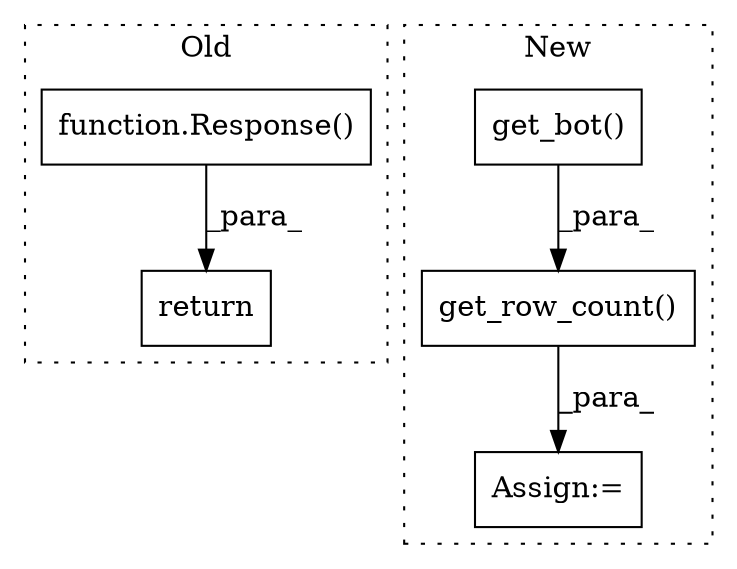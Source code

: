 digraph G {
subgraph cluster0 {
1 [label="return" a="93" s="1566" l="7" shape="box"];
5 [label="function.Response()" a="75" s="1573" l="208" shape="box"];
label = "Old";
style="dotted";
}
subgraph cluster1 {
2 [label="get_row_count()" a="75" s="1811,1873" l="30,1" shape="box"];
3 [label="get_bot()" a="75" s="1851" l="22" shape="box"];
4 [label="Assign:=" a="68" s="1808" l="3" shape="box"];
label = "New";
style="dotted";
}
2 -> 4 [label="_para_"];
3 -> 2 [label="_para_"];
5 -> 1 [label="_para_"];
}